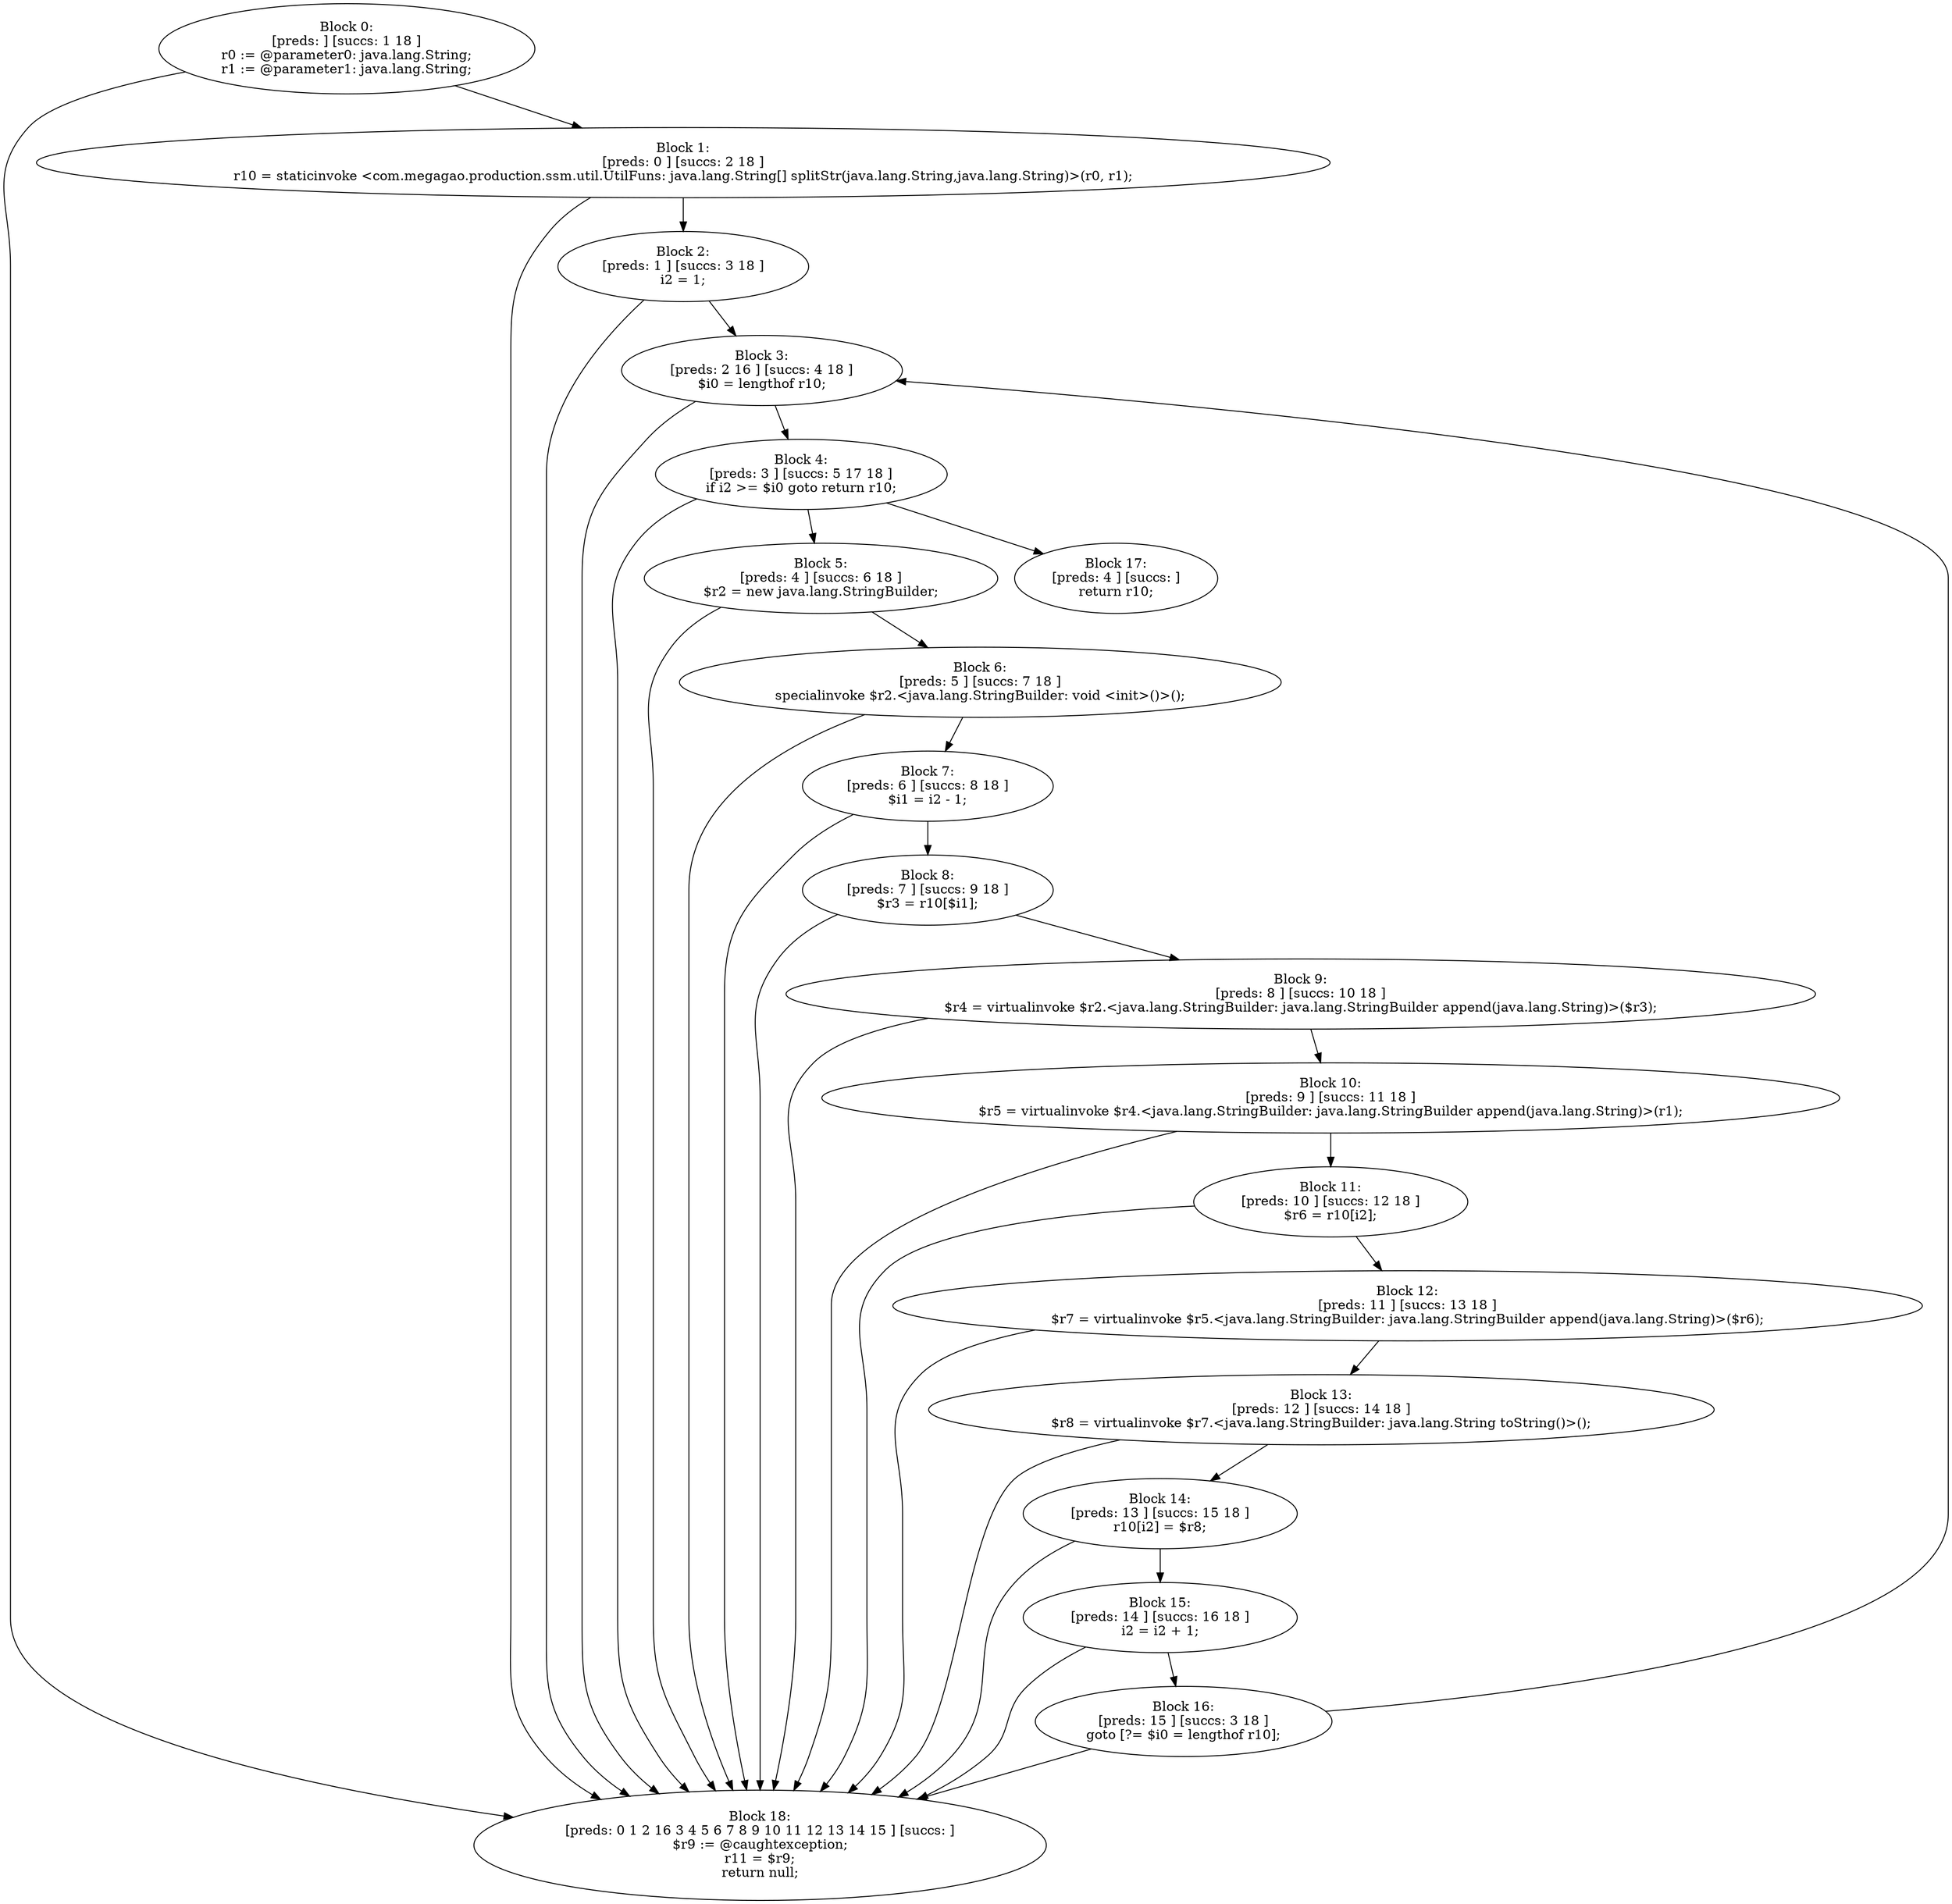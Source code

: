 digraph "unitGraph" {
    "Block 0:
[preds: ] [succs: 1 18 ]
r0 := @parameter0: java.lang.String;
r1 := @parameter1: java.lang.String;
"
    "Block 1:
[preds: 0 ] [succs: 2 18 ]
r10 = staticinvoke <com.megagao.production.ssm.util.UtilFuns: java.lang.String[] splitStr(java.lang.String,java.lang.String)>(r0, r1);
"
    "Block 2:
[preds: 1 ] [succs: 3 18 ]
i2 = 1;
"
    "Block 3:
[preds: 2 16 ] [succs: 4 18 ]
$i0 = lengthof r10;
"
    "Block 4:
[preds: 3 ] [succs: 5 17 18 ]
if i2 >= $i0 goto return r10;
"
    "Block 5:
[preds: 4 ] [succs: 6 18 ]
$r2 = new java.lang.StringBuilder;
"
    "Block 6:
[preds: 5 ] [succs: 7 18 ]
specialinvoke $r2.<java.lang.StringBuilder: void <init>()>();
"
    "Block 7:
[preds: 6 ] [succs: 8 18 ]
$i1 = i2 - 1;
"
    "Block 8:
[preds: 7 ] [succs: 9 18 ]
$r3 = r10[$i1];
"
    "Block 9:
[preds: 8 ] [succs: 10 18 ]
$r4 = virtualinvoke $r2.<java.lang.StringBuilder: java.lang.StringBuilder append(java.lang.String)>($r3);
"
    "Block 10:
[preds: 9 ] [succs: 11 18 ]
$r5 = virtualinvoke $r4.<java.lang.StringBuilder: java.lang.StringBuilder append(java.lang.String)>(r1);
"
    "Block 11:
[preds: 10 ] [succs: 12 18 ]
$r6 = r10[i2];
"
    "Block 12:
[preds: 11 ] [succs: 13 18 ]
$r7 = virtualinvoke $r5.<java.lang.StringBuilder: java.lang.StringBuilder append(java.lang.String)>($r6);
"
    "Block 13:
[preds: 12 ] [succs: 14 18 ]
$r8 = virtualinvoke $r7.<java.lang.StringBuilder: java.lang.String toString()>();
"
    "Block 14:
[preds: 13 ] [succs: 15 18 ]
r10[i2] = $r8;
"
    "Block 15:
[preds: 14 ] [succs: 16 18 ]
i2 = i2 + 1;
"
    "Block 16:
[preds: 15 ] [succs: 3 18 ]
goto [?= $i0 = lengthof r10];
"
    "Block 17:
[preds: 4 ] [succs: ]
return r10;
"
    "Block 18:
[preds: 0 1 2 16 3 4 5 6 7 8 9 10 11 12 13 14 15 ] [succs: ]
$r9 := @caughtexception;
r11 = $r9;
return null;
"
    "Block 0:
[preds: ] [succs: 1 18 ]
r0 := @parameter0: java.lang.String;
r1 := @parameter1: java.lang.String;
"->"Block 1:
[preds: 0 ] [succs: 2 18 ]
r10 = staticinvoke <com.megagao.production.ssm.util.UtilFuns: java.lang.String[] splitStr(java.lang.String,java.lang.String)>(r0, r1);
";
    "Block 0:
[preds: ] [succs: 1 18 ]
r0 := @parameter0: java.lang.String;
r1 := @parameter1: java.lang.String;
"->"Block 18:
[preds: 0 1 2 16 3 4 5 6 7 8 9 10 11 12 13 14 15 ] [succs: ]
$r9 := @caughtexception;
r11 = $r9;
return null;
";
    "Block 1:
[preds: 0 ] [succs: 2 18 ]
r10 = staticinvoke <com.megagao.production.ssm.util.UtilFuns: java.lang.String[] splitStr(java.lang.String,java.lang.String)>(r0, r1);
"->"Block 2:
[preds: 1 ] [succs: 3 18 ]
i2 = 1;
";
    "Block 1:
[preds: 0 ] [succs: 2 18 ]
r10 = staticinvoke <com.megagao.production.ssm.util.UtilFuns: java.lang.String[] splitStr(java.lang.String,java.lang.String)>(r0, r1);
"->"Block 18:
[preds: 0 1 2 16 3 4 5 6 7 8 9 10 11 12 13 14 15 ] [succs: ]
$r9 := @caughtexception;
r11 = $r9;
return null;
";
    "Block 2:
[preds: 1 ] [succs: 3 18 ]
i2 = 1;
"->"Block 3:
[preds: 2 16 ] [succs: 4 18 ]
$i0 = lengthof r10;
";
    "Block 2:
[preds: 1 ] [succs: 3 18 ]
i2 = 1;
"->"Block 18:
[preds: 0 1 2 16 3 4 5 6 7 8 9 10 11 12 13 14 15 ] [succs: ]
$r9 := @caughtexception;
r11 = $r9;
return null;
";
    "Block 3:
[preds: 2 16 ] [succs: 4 18 ]
$i0 = lengthof r10;
"->"Block 4:
[preds: 3 ] [succs: 5 17 18 ]
if i2 >= $i0 goto return r10;
";
    "Block 3:
[preds: 2 16 ] [succs: 4 18 ]
$i0 = lengthof r10;
"->"Block 18:
[preds: 0 1 2 16 3 4 5 6 7 8 9 10 11 12 13 14 15 ] [succs: ]
$r9 := @caughtexception;
r11 = $r9;
return null;
";
    "Block 4:
[preds: 3 ] [succs: 5 17 18 ]
if i2 >= $i0 goto return r10;
"->"Block 5:
[preds: 4 ] [succs: 6 18 ]
$r2 = new java.lang.StringBuilder;
";
    "Block 4:
[preds: 3 ] [succs: 5 17 18 ]
if i2 >= $i0 goto return r10;
"->"Block 17:
[preds: 4 ] [succs: ]
return r10;
";
    "Block 4:
[preds: 3 ] [succs: 5 17 18 ]
if i2 >= $i0 goto return r10;
"->"Block 18:
[preds: 0 1 2 16 3 4 5 6 7 8 9 10 11 12 13 14 15 ] [succs: ]
$r9 := @caughtexception;
r11 = $r9;
return null;
";
    "Block 5:
[preds: 4 ] [succs: 6 18 ]
$r2 = new java.lang.StringBuilder;
"->"Block 6:
[preds: 5 ] [succs: 7 18 ]
specialinvoke $r2.<java.lang.StringBuilder: void <init>()>();
";
    "Block 5:
[preds: 4 ] [succs: 6 18 ]
$r2 = new java.lang.StringBuilder;
"->"Block 18:
[preds: 0 1 2 16 3 4 5 6 7 8 9 10 11 12 13 14 15 ] [succs: ]
$r9 := @caughtexception;
r11 = $r9;
return null;
";
    "Block 6:
[preds: 5 ] [succs: 7 18 ]
specialinvoke $r2.<java.lang.StringBuilder: void <init>()>();
"->"Block 7:
[preds: 6 ] [succs: 8 18 ]
$i1 = i2 - 1;
";
    "Block 6:
[preds: 5 ] [succs: 7 18 ]
specialinvoke $r2.<java.lang.StringBuilder: void <init>()>();
"->"Block 18:
[preds: 0 1 2 16 3 4 5 6 7 8 9 10 11 12 13 14 15 ] [succs: ]
$r9 := @caughtexception;
r11 = $r9;
return null;
";
    "Block 7:
[preds: 6 ] [succs: 8 18 ]
$i1 = i2 - 1;
"->"Block 8:
[preds: 7 ] [succs: 9 18 ]
$r3 = r10[$i1];
";
    "Block 7:
[preds: 6 ] [succs: 8 18 ]
$i1 = i2 - 1;
"->"Block 18:
[preds: 0 1 2 16 3 4 5 6 7 8 9 10 11 12 13 14 15 ] [succs: ]
$r9 := @caughtexception;
r11 = $r9;
return null;
";
    "Block 8:
[preds: 7 ] [succs: 9 18 ]
$r3 = r10[$i1];
"->"Block 9:
[preds: 8 ] [succs: 10 18 ]
$r4 = virtualinvoke $r2.<java.lang.StringBuilder: java.lang.StringBuilder append(java.lang.String)>($r3);
";
    "Block 8:
[preds: 7 ] [succs: 9 18 ]
$r3 = r10[$i1];
"->"Block 18:
[preds: 0 1 2 16 3 4 5 6 7 8 9 10 11 12 13 14 15 ] [succs: ]
$r9 := @caughtexception;
r11 = $r9;
return null;
";
    "Block 9:
[preds: 8 ] [succs: 10 18 ]
$r4 = virtualinvoke $r2.<java.lang.StringBuilder: java.lang.StringBuilder append(java.lang.String)>($r3);
"->"Block 10:
[preds: 9 ] [succs: 11 18 ]
$r5 = virtualinvoke $r4.<java.lang.StringBuilder: java.lang.StringBuilder append(java.lang.String)>(r1);
";
    "Block 9:
[preds: 8 ] [succs: 10 18 ]
$r4 = virtualinvoke $r2.<java.lang.StringBuilder: java.lang.StringBuilder append(java.lang.String)>($r3);
"->"Block 18:
[preds: 0 1 2 16 3 4 5 6 7 8 9 10 11 12 13 14 15 ] [succs: ]
$r9 := @caughtexception;
r11 = $r9;
return null;
";
    "Block 10:
[preds: 9 ] [succs: 11 18 ]
$r5 = virtualinvoke $r4.<java.lang.StringBuilder: java.lang.StringBuilder append(java.lang.String)>(r1);
"->"Block 11:
[preds: 10 ] [succs: 12 18 ]
$r6 = r10[i2];
";
    "Block 10:
[preds: 9 ] [succs: 11 18 ]
$r5 = virtualinvoke $r4.<java.lang.StringBuilder: java.lang.StringBuilder append(java.lang.String)>(r1);
"->"Block 18:
[preds: 0 1 2 16 3 4 5 6 7 8 9 10 11 12 13 14 15 ] [succs: ]
$r9 := @caughtexception;
r11 = $r9;
return null;
";
    "Block 11:
[preds: 10 ] [succs: 12 18 ]
$r6 = r10[i2];
"->"Block 12:
[preds: 11 ] [succs: 13 18 ]
$r7 = virtualinvoke $r5.<java.lang.StringBuilder: java.lang.StringBuilder append(java.lang.String)>($r6);
";
    "Block 11:
[preds: 10 ] [succs: 12 18 ]
$r6 = r10[i2];
"->"Block 18:
[preds: 0 1 2 16 3 4 5 6 7 8 9 10 11 12 13 14 15 ] [succs: ]
$r9 := @caughtexception;
r11 = $r9;
return null;
";
    "Block 12:
[preds: 11 ] [succs: 13 18 ]
$r7 = virtualinvoke $r5.<java.lang.StringBuilder: java.lang.StringBuilder append(java.lang.String)>($r6);
"->"Block 13:
[preds: 12 ] [succs: 14 18 ]
$r8 = virtualinvoke $r7.<java.lang.StringBuilder: java.lang.String toString()>();
";
    "Block 12:
[preds: 11 ] [succs: 13 18 ]
$r7 = virtualinvoke $r5.<java.lang.StringBuilder: java.lang.StringBuilder append(java.lang.String)>($r6);
"->"Block 18:
[preds: 0 1 2 16 3 4 5 6 7 8 9 10 11 12 13 14 15 ] [succs: ]
$r9 := @caughtexception;
r11 = $r9;
return null;
";
    "Block 13:
[preds: 12 ] [succs: 14 18 ]
$r8 = virtualinvoke $r7.<java.lang.StringBuilder: java.lang.String toString()>();
"->"Block 14:
[preds: 13 ] [succs: 15 18 ]
r10[i2] = $r8;
";
    "Block 13:
[preds: 12 ] [succs: 14 18 ]
$r8 = virtualinvoke $r7.<java.lang.StringBuilder: java.lang.String toString()>();
"->"Block 18:
[preds: 0 1 2 16 3 4 5 6 7 8 9 10 11 12 13 14 15 ] [succs: ]
$r9 := @caughtexception;
r11 = $r9;
return null;
";
    "Block 14:
[preds: 13 ] [succs: 15 18 ]
r10[i2] = $r8;
"->"Block 15:
[preds: 14 ] [succs: 16 18 ]
i2 = i2 + 1;
";
    "Block 14:
[preds: 13 ] [succs: 15 18 ]
r10[i2] = $r8;
"->"Block 18:
[preds: 0 1 2 16 3 4 5 6 7 8 9 10 11 12 13 14 15 ] [succs: ]
$r9 := @caughtexception;
r11 = $r9;
return null;
";
    "Block 15:
[preds: 14 ] [succs: 16 18 ]
i2 = i2 + 1;
"->"Block 16:
[preds: 15 ] [succs: 3 18 ]
goto [?= $i0 = lengthof r10];
";
    "Block 15:
[preds: 14 ] [succs: 16 18 ]
i2 = i2 + 1;
"->"Block 18:
[preds: 0 1 2 16 3 4 5 6 7 8 9 10 11 12 13 14 15 ] [succs: ]
$r9 := @caughtexception;
r11 = $r9;
return null;
";
    "Block 16:
[preds: 15 ] [succs: 3 18 ]
goto [?= $i0 = lengthof r10];
"->"Block 3:
[preds: 2 16 ] [succs: 4 18 ]
$i0 = lengthof r10;
";
    "Block 16:
[preds: 15 ] [succs: 3 18 ]
goto [?= $i0 = lengthof r10];
"->"Block 18:
[preds: 0 1 2 16 3 4 5 6 7 8 9 10 11 12 13 14 15 ] [succs: ]
$r9 := @caughtexception;
r11 = $r9;
return null;
";
}
